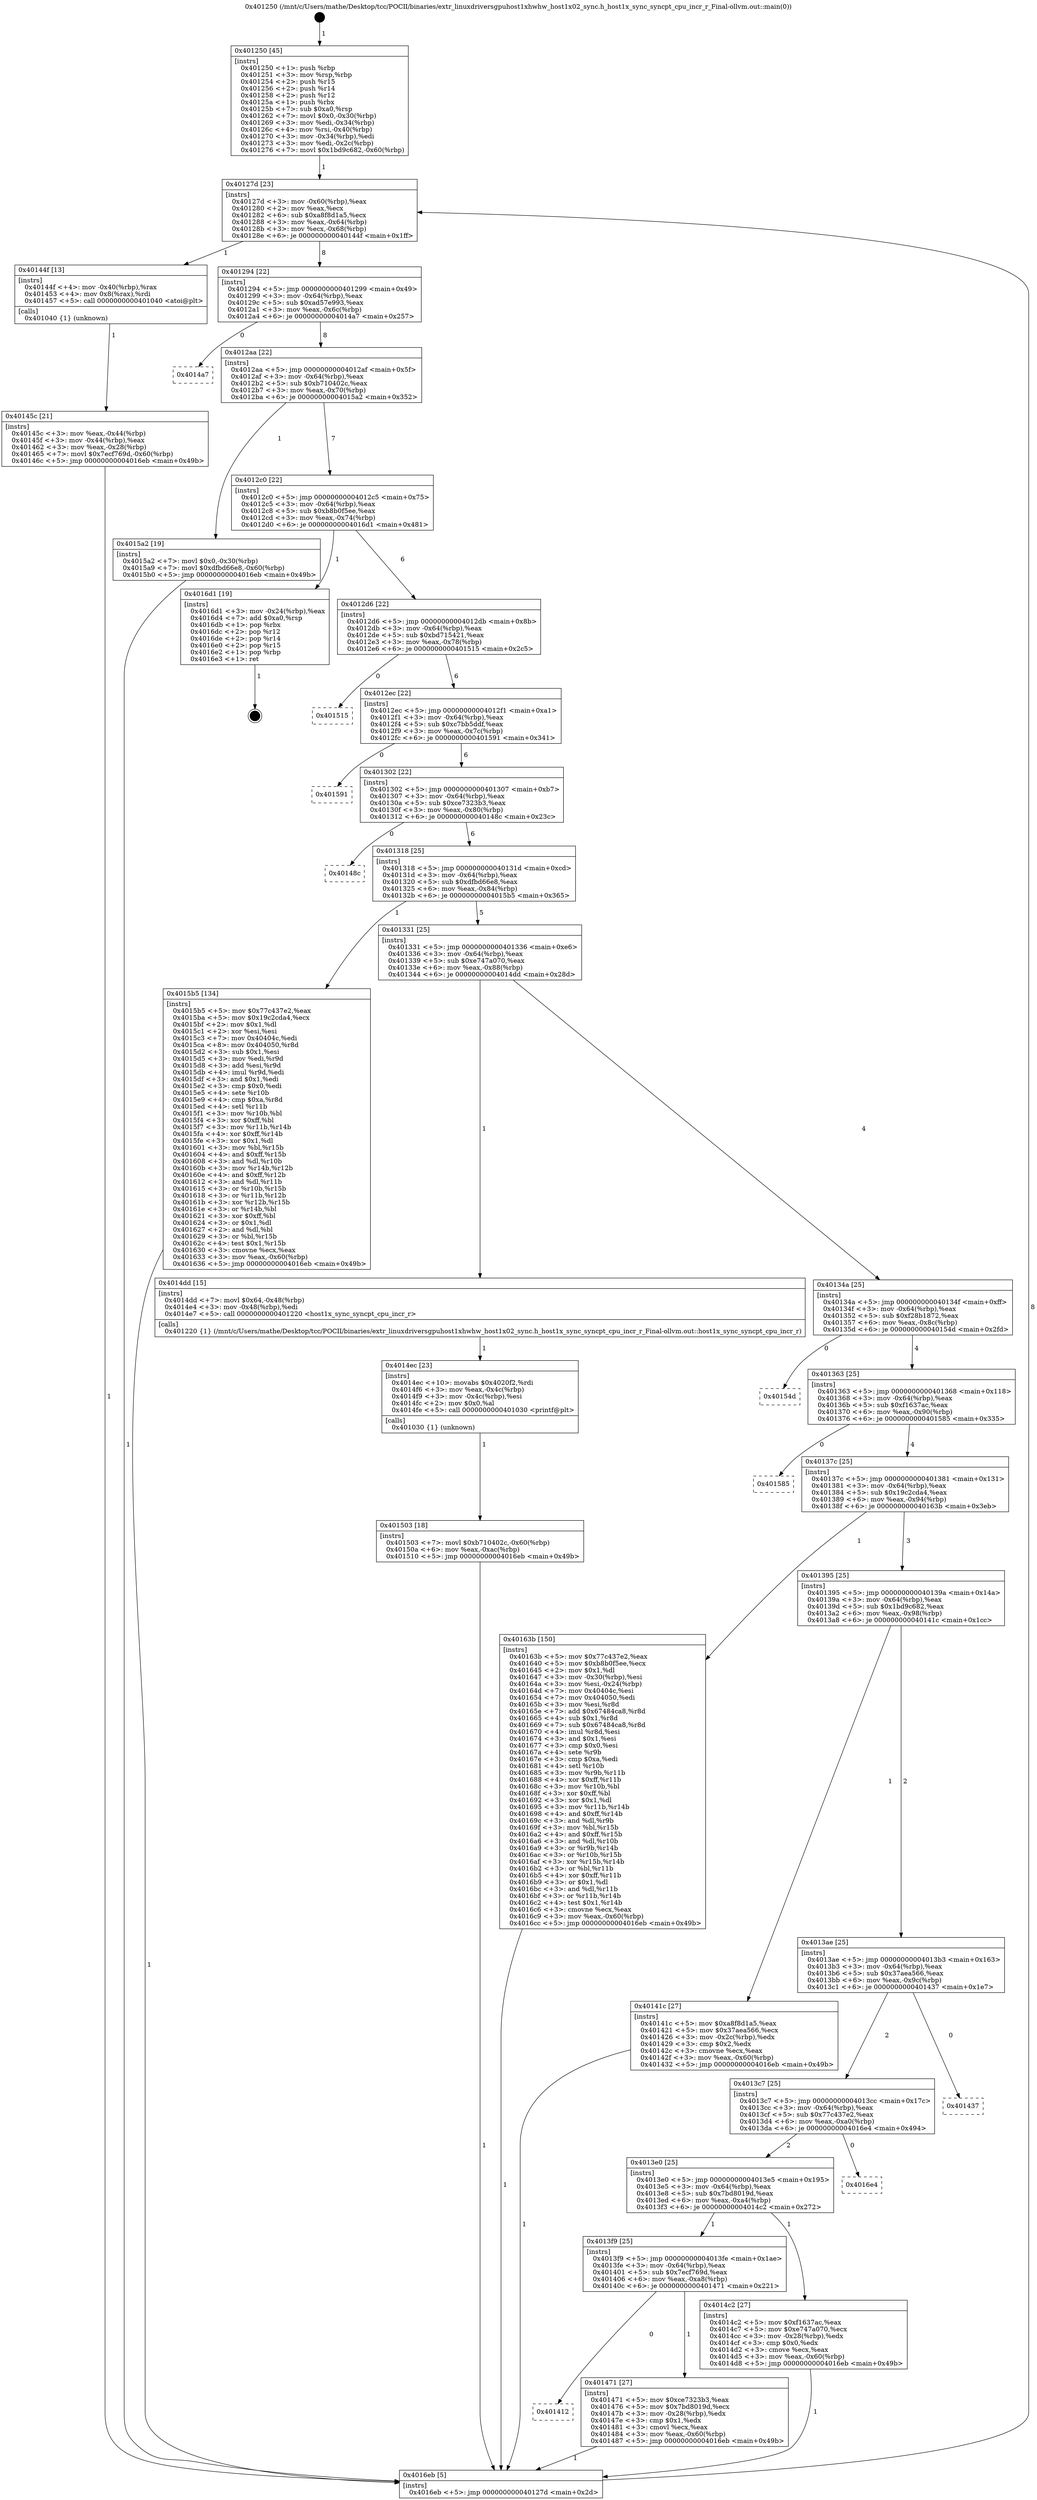 digraph "0x401250" {
  label = "0x401250 (/mnt/c/Users/mathe/Desktop/tcc/POCII/binaries/extr_linuxdriversgpuhost1xhwhw_host1x02_sync.h_host1x_sync_syncpt_cpu_incr_r_Final-ollvm.out::main(0))"
  labelloc = "t"
  node[shape=record]

  Entry [label="",width=0.3,height=0.3,shape=circle,fillcolor=black,style=filled]
  "0x40127d" [label="{
     0x40127d [23]\l
     | [instrs]\l
     &nbsp;&nbsp;0x40127d \<+3\>: mov -0x60(%rbp),%eax\l
     &nbsp;&nbsp;0x401280 \<+2\>: mov %eax,%ecx\l
     &nbsp;&nbsp;0x401282 \<+6\>: sub $0xa8f8d1a5,%ecx\l
     &nbsp;&nbsp;0x401288 \<+3\>: mov %eax,-0x64(%rbp)\l
     &nbsp;&nbsp;0x40128b \<+3\>: mov %ecx,-0x68(%rbp)\l
     &nbsp;&nbsp;0x40128e \<+6\>: je 000000000040144f \<main+0x1ff\>\l
  }"]
  "0x40144f" [label="{
     0x40144f [13]\l
     | [instrs]\l
     &nbsp;&nbsp;0x40144f \<+4\>: mov -0x40(%rbp),%rax\l
     &nbsp;&nbsp;0x401453 \<+4\>: mov 0x8(%rax),%rdi\l
     &nbsp;&nbsp;0x401457 \<+5\>: call 0000000000401040 \<atoi@plt\>\l
     | [calls]\l
     &nbsp;&nbsp;0x401040 \{1\} (unknown)\l
  }"]
  "0x401294" [label="{
     0x401294 [22]\l
     | [instrs]\l
     &nbsp;&nbsp;0x401294 \<+5\>: jmp 0000000000401299 \<main+0x49\>\l
     &nbsp;&nbsp;0x401299 \<+3\>: mov -0x64(%rbp),%eax\l
     &nbsp;&nbsp;0x40129c \<+5\>: sub $0xad57e993,%eax\l
     &nbsp;&nbsp;0x4012a1 \<+3\>: mov %eax,-0x6c(%rbp)\l
     &nbsp;&nbsp;0x4012a4 \<+6\>: je 00000000004014a7 \<main+0x257\>\l
  }"]
  Exit [label="",width=0.3,height=0.3,shape=circle,fillcolor=black,style=filled,peripheries=2]
  "0x4014a7" [label="{
     0x4014a7\l
  }", style=dashed]
  "0x4012aa" [label="{
     0x4012aa [22]\l
     | [instrs]\l
     &nbsp;&nbsp;0x4012aa \<+5\>: jmp 00000000004012af \<main+0x5f\>\l
     &nbsp;&nbsp;0x4012af \<+3\>: mov -0x64(%rbp),%eax\l
     &nbsp;&nbsp;0x4012b2 \<+5\>: sub $0xb710402c,%eax\l
     &nbsp;&nbsp;0x4012b7 \<+3\>: mov %eax,-0x70(%rbp)\l
     &nbsp;&nbsp;0x4012ba \<+6\>: je 00000000004015a2 \<main+0x352\>\l
  }"]
  "0x401503" [label="{
     0x401503 [18]\l
     | [instrs]\l
     &nbsp;&nbsp;0x401503 \<+7\>: movl $0xb710402c,-0x60(%rbp)\l
     &nbsp;&nbsp;0x40150a \<+6\>: mov %eax,-0xac(%rbp)\l
     &nbsp;&nbsp;0x401510 \<+5\>: jmp 00000000004016eb \<main+0x49b\>\l
  }"]
  "0x4015a2" [label="{
     0x4015a2 [19]\l
     | [instrs]\l
     &nbsp;&nbsp;0x4015a2 \<+7\>: movl $0x0,-0x30(%rbp)\l
     &nbsp;&nbsp;0x4015a9 \<+7\>: movl $0xdfbd66e8,-0x60(%rbp)\l
     &nbsp;&nbsp;0x4015b0 \<+5\>: jmp 00000000004016eb \<main+0x49b\>\l
  }"]
  "0x4012c0" [label="{
     0x4012c0 [22]\l
     | [instrs]\l
     &nbsp;&nbsp;0x4012c0 \<+5\>: jmp 00000000004012c5 \<main+0x75\>\l
     &nbsp;&nbsp;0x4012c5 \<+3\>: mov -0x64(%rbp),%eax\l
     &nbsp;&nbsp;0x4012c8 \<+5\>: sub $0xb8b0f5ee,%eax\l
     &nbsp;&nbsp;0x4012cd \<+3\>: mov %eax,-0x74(%rbp)\l
     &nbsp;&nbsp;0x4012d0 \<+6\>: je 00000000004016d1 \<main+0x481\>\l
  }"]
  "0x4014ec" [label="{
     0x4014ec [23]\l
     | [instrs]\l
     &nbsp;&nbsp;0x4014ec \<+10\>: movabs $0x4020f2,%rdi\l
     &nbsp;&nbsp;0x4014f6 \<+3\>: mov %eax,-0x4c(%rbp)\l
     &nbsp;&nbsp;0x4014f9 \<+3\>: mov -0x4c(%rbp),%esi\l
     &nbsp;&nbsp;0x4014fc \<+2\>: mov $0x0,%al\l
     &nbsp;&nbsp;0x4014fe \<+5\>: call 0000000000401030 \<printf@plt\>\l
     | [calls]\l
     &nbsp;&nbsp;0x401030 \{1\} (unknown)\l
  }"]
  "0x4016d1" [label="{
     0x4016d1 [19]\l
     | [instrs]\l
     &nbsp;&nbsp;0x4016d1 \<+3\>: mov -0x24(%rbp),%eax\l
     &nbsp;&nbsp;0x4016d4 \<+7\>: add $0xa0,%rsp\l
     &nbsp;&nbsp;0x4016db \<+1\>: pop %rbx\l
     &nbsp;&nbsp;0x4016dc \<+2\>: pop %r12\l
     &nbsp;&nbsp;0x4016de \<+2\>: pop %r14\l
     &nbsp;&nbsp;0x4016e0 \<+2\>: pop %r15\l
     &nbsp;&nbsp;0x4016e2 \<+1\>: pop %rbp\l
     &nbsp;&nbsp;0x4016e3 \<+1\>: ret\l
  }"]
  "0x4012d6" [label="{
     0x4012d6 [22]\l
     | [instrs]\l
     &nbsp;&nbsp;0x4012d6 \<+5\>: jmp 00000000004012db \<main+0x8b\>\l
     &nbsp;&nbsp;0x4012db \<+3\>: mov -0x64(%rbp),%eax\l
     &nbsp;&nbsp;0x4012de \<+5\>: sub $0xbd715421,%eax\l
     &nbsp;&nbsp;0x4012e3 \<+3\>: mov %eax,-0x78(%rbp)\l
     &nbsp;&nbsp;0x4012e6 \<+6\>: je 0000000000401515 \<main+0x2c5\>\l
  }"]
  "0x401412" [label="{
     0x401412\l
  }", style=dashed]
  "0x401515" [label="{
     0x401515\l
  }", style=dashed]
  "0x4012ec" [label="{
     0x4012ec [22]\l
     | [instrs]\l
     &nbsp;&nbsp;0x4012ec \<+5\>: jmp 00000000004012f1 \<main+0xa1\>\l
     &nbsp;&nbsp;0x4012f1 \<+3\>: mov -0x64(%rbp),%eax\l
     &nbsp;&nbsp;0x4012f4 \<+5\>: sub $0xc7bb5ddf,%eax\l
     &nbsp;&nbsp;0x4012f9 \<+3\>: mov %eax,-0x7c(%rbp)\l
     &nbsp;&nbsp;0x4012fc \<+6\>: je 0000000000401591 \<main+0x341\>\l
  }"]
  "0x401471" [label="{
     0x401471 [27]\l
     | [instrs]\l
     &nbsp;&nbsp;0x401471 \<+5\>: mov $0xce7323b3,%eax\l
     &nbsp;&nbsp;0x401476 \<+5\>: mov $0x7bd8019d,%ecx\l
     &nbsp;&nbsp;0x40147b \<+3\>: mov -0x28(%rbp),%edx\l
     &nbsp;&nbsp;0x40147e \<+3\>: cmp $0x1,%edx\l
     &nbsp;&nbsp;0x401481 \<+3\>: cmovl %ecx,%eax\l
     &nbsp;&nbsp;0x401484 \<+3\>: mov %eax,-0x60(%rbp)\l
     &nbsp;&nbsp;0x401487 \<+5\>: jmp 00000000004016eb \<main+0x49b\>\l
  }"]
  "0x401591" [label="{
     0x401591\l
  }", style=dashed]
  "0x401302" [label="{
     0x401302 [22]\l
     | [instrs]\l
     &nbsp;&nbsp;0x401302 \<+5\>: jmp 0000000000401307 \<main+0xb7\>\l
     &nbsp;&nbsp;0x401307 \<+3\>: mov -0x64(%rbp),%eax\l
     &nbsp;&nbsp;0x40130a \<+5\>: sub $0xce7323b3,%eax\l
     &nbsp;&nbsp;0x40130f \<+3\>: mov %eax,-0x80(%rbp)\l
     &nbsp;&nbsp;0x401312 \<+6\>: je 000000000040148c \<main+0x23c\>\l
  }"]
  "0x4013f9" [label="{
     0x4013f9 [25]\l
     | [instrs]\l
     &nbsp;&nbsp;0x4013f9 \<+5\>: jmp 00000000004013fe \<main+0x1ae\>\l
     &nbsp;&nbsp;0x4013fe \<+3\>: mov -0x64(%rbp),%eax\l
     &nbsp;&nbsp;0x401401 \<+5\>: sub $0x7ecf769d,%eax\l
     &nbsp;&nbsp;0x401406 \<+6\>: mov %eax,-0xa8(%rbp)\l
     &nbsp;&nbsp;0x40140c \<+6\>: je 0000000000401471 \<main+0x221\>\l
  }"]
  "0x40148c" [label="{
     0x40148c\l
  }", style=dashed]
  "0x401318" [label="{
     0x401318 [25]\l
     | [instrs]\l
     &nbsp;&nbsp;0x401318 \<+5\>: jmp 000000000040131d \<main+0xcd\>\l
     &nbsp;&nbsp;0x40131d \<+3\>: mov -0x64(%rbp),%eax\l
     &nbsp;&nbsp;0x401320 \<+5\>: sub $0xdfbd66e8,%eax\l
     &nbsp;&nbsp;0x401325 \<+6\>: mov %eax,-0x84(%rbp)\l
     &nbsp;&nbsp;0x40132b \<+6\>: je 00000000004015b5 \<main+0x365\>\l
  }"]
  "0x4014c2" [label="{
     0x4014c2 [27]\l
     | [instrs]\l
     &nbsp;&nbsp;0x4014c2 \<+5\>: mov $0xf1637ac,%eax\l
     &nbsp;&nbsp;0x4014c7 \<+5\>: mov $0xe747a070,%ecx\l
     &nbsp;&nbsp;0x4014cc \<+3\>: mov -0x28(%rbp),%edx\l
     &nbsp;&nbsp;0x4014cf \<+3\>: cmp $0x0,%edx\l
     &nbsp;&nbsp;0x4014d2 \<+3\>: cmove %ecx,%eax\l
     &nbsp;&nbsp;0x4014d5 \<+3\>: mov %eax,-0x60(%rbp)\l
     &nbsp;&nbsp;0x4014d8 \<+5\>: jmp 00000000004016eb \<main+0x49b\>\l
  }"]
  "0x4015b5" [label="{
     0x4015b5 [134]\l
     | [instrs]\l
     &nbsp;&nbsp;0x4015b5 \<+5\>: mov $0x77c437e2,%eax\l
     &nbsp;&nbsp;0x4015ba \<+5\>: mov $0x19c2cda4,%ecx\l
     &nbsp;&nbsp;0x4015bf \<+2\>: mov $0x1,%dl\l
     &nbsp;&nbsp;0x4015c1 \<+2\>: xor %esi,%esi\l
     &nbsp;&nbsp;0x4015c3 \<+7\>: mov 0x40404c,%edi\l
     &nbsp;&nbsp;0x4015ca \<+8\>: mov 0x404050,%r8d\l
     &nbsp;&nbsp;0x4015d2 \<+3\>: sub $0x1,%esi\l
     &nbsp;&nbsp;0x4015d5 \<+3\>: mov %edi,%r9d\l
     &nbsp;&nbsp;0x4015d8 \<+3\>: add %esi,%r9d\l
     &nbsp;&nbsp;0x4015db \<+4\>: imul %r9d,%edi\l
     &nbsp;&nbsp;0x4015df \<+3\>: and $0x1,%edi\l
     &nbsp;&nbsp;0x4015e2 \<+3\>: cmp $0x0,%edi\l
     &nbsp;&nbsp;0x4015e5 \<+4\>: sete %r10b\l
     &nbsp;&nbsp;0x4015e9 \<+4\>: cmp $0xa,%r8d\l
     &nbsp;&nbsp;0x4015ed \<+4\>: setl %r11b\l
     &nbsp;&nbsp;0x4015f1 \<+3\>: mov %r10b,%bl\l
     &nbsp;&nbsp;0x4015f4 \<+3\>: xor $0xff,%bl\l
     &nbsp;&nbsp;0x4015f7 \<+3\>: mov %r11b,%r14b\l
     &nbsp;&nbsp;0x4015fa \<+4\>: xor $0xff,%r14b\l
     &nbsp;&nbsp;0x4015fe \<+3\>: xor $0x1,%dl\l
     &nbsp;&nbsp;0x401601 \<+3\>: mov %bl,%r15b\l
     &nbsp;&nbsp;0x401604 \<+4\>: and $0xff,%r15b\l
     &nbsp;&nbsp;0x401608 \<+3\>: and %dl,%r10b\l
     &nbsp;&nbsp;0x40160b \<+3\>: mov %r14b,%r12b\l
     &nbsp;&nbsp;0x40160e \<+4\>: and $0xff,%r12b\l
     &nbsp;&nbsp;0x401612 \<+3\>: and %dl,%r11b\l
     &nbsp;&nbsp;0x401615 \<+3\>: or %r10b,%r15b\l
     &nbsp;&nbsp;0x401618 \<+3\>: or %r11b,%r12b\l
     &nbsp;&nbsp;0x40161b \<+3\>: xor %r12b,%r15b\l
     &nbsp;&nbsp;0x40161e \<+3\>: or %r14b,%bl\l
     &nbsp;&nbsp;0x401621 \<+3\>: xor $0xff,%bl\l
     &nbsp;&nbsp;0x401624 \<+3\>: or $0x1,%dl\l
     &nbsp;&nbsp;0x401627 \<+2\>: and %dl,%bl\l
     &nbsp;&nbsp;0x401629 \<+3\>: or %bl,%r15b\l
     &nbsp;&nbsp;0x40162c \<+4\>: test $0x1,%r15b\l
     &nbsp;&nbsp;0x401630 \<+3\>: cmovne %ecx,%eax\l
     &nbsp;&nbsp;0x401633 \<+3\>: mov %eax,-0x60(%rbp)\l
     &nbsp;&nbsp;0x401636 \<+5\>: jmp 00000000004016eb \<main+0x49b\>\l
  }"]
  "0x401331" [label="{
     0x401331 [25]\l
     | [instrs]\l
     &nbsp;&nbsp;0x401331 \<+5\>: jmp 0000000000401336 \<main+0xe6\>\l
     &nbsp;&nbsp;0x401336 \<+3\>: mov -0x64(%rbp),%eax\l
     &nbsp;&nbsp;0x401339 \<+5\>: sub $0xe747a070,%eax\l
     &nbsp;&nbsp;0x40133e \<+6\>: mov %eax,-0x88(%rbp)\l
     &nbsp;&nbsp;0x401344 \<+6\>: je 00000000004014dd \<main+0x28d\>\l
  }"]
  "0x4013e0" [label="{
     0x4013e0 [25]\l
     | [instrs]\l
     &nbsp;&nbsp;0x4013e0 \<+5\>: jmp 00000000004013e5 \<main+0x195\>\l
     &nbsp;&nbsp;0x4013e5 \<+3\>: mov -0x64(%rbp),%eax\l
     &nbsp;&nbsp;0x4013e8 \<+5\>: sub $0x7bd8019d,%eax\l
     &nbsp;&nbsp;0x4013ed \<+6\>: mov %eax,-0xa4(%rbp)\l
     &nbsp;&nbsp;0x4013f3 \<+6\>: je 00000000004014c2 \<main+0x272\>\l
  }"]
  "0x4014dd" [label="{
     0x4014dd [15]\l
     | [instrs]\l
     &nbsp;&nbsp;0x4014dd \<+7\>: movl $0x64,-0x48(%rbp)\l
     &nbsp;&nbsp;0x4014e4 \<+3\>: mov -0x48(%rbp),%edi\l
     &nbsp;&nbsp;0x4014e7 \<+5\>: call 0000000000401220 \<host1x_sync_syncpt_cpu_incr_r\>\l
     | [calls]\l
     &nbsp;&nbsp;0x401220 \{1\} (/mnt/c/Users/mathe/Desktop/tcc/POCII/binaries/extr_linuxdriversgpuhost1xhwhw_host1x02_sync.h_host1x_sync_syncpt_cpu_incr_r_Final-ollvm.out::host1x_sync_syncpt_cpu_incr_r)\l
  }"]
  "0x40134a" [label="{
     0x40134a [25]\l
     | [instrs]\l
     &nbsp;&nbsp;0x40134a \<+5\>: jmp 000000000040134f \<main+0xff\>\l
     &nbsp;&nbsp;0x40134f \<+3\>: mov -0x64(%rbp),%eax\l
     &nbsp;&nbsp;0x401352 \<+5\>: sub $0xf28b1872,%eax\l
     &nbsp;&nbsp;0x401357 \<+6\>: mov %eax,-0x8c(%rbp)\l
     &nbsp;&nbsp;0x40135d \<+6\>: je 000000000040154d \<main+0x2fd\>\l
  }"]
  "0x4016e4" [label="{
     0x4016e4\l
  }", style=dashed]
  "0x40154d" [label="{
     0x40154d\l
  }", style=dashed]
  "0x401363" [label="{
     0x401363 [25]\l
     | [instrs]\l
     &nbsp;&nbsp;0x401363 \<+5\>: jmp 0000000000401368 \<main+0x118\>\l
     &nbsp;&nbsp;0x401368 \<+3\>: mov -0x64(%rbp),%eax\l
     &nbsp;&nbsp;0x40136b \<+5\>: sub $0xf1637ac,%eax\l
     &nbsp;&nbsp;0x401370 \<+6\>: mov %eax,-0x90(%rbp)\l
     &nbsp;&nbsp;0x401376 \<+6\>: je 0000000000401585 \<main+0x335\>\l
  }"]
  "0x4013c7" [label="{
     0x4013c7 [25]\l
     | [instrs]\l
     &nbsp;&nbsp;0x4013c7 \<+5\>: jmp 00000000004013cc \<main+0x17c\>\l
     &nbsp;&nbsp;0x4013cc \<+3\>: mov -0x64(%rbp),%eax\l
     &nbsp;&nbsp;0x4013cf \<+5\>: sub $0x77c437e2,%eax\l
     &nbsp;&nbsp;0x4013d4 \<+6\>: mov %eax,-0xa0(%rbp)\l
     &nbsp;&nbsp;0x4013da \<+6\>: je 00000000004016e4 \<main+0x494\>\l
  }"]
  "0x401585" [label="{
     0x401585\l
  }", style=dashed]
  "0x40137c" [label="{
     0x40137c [25]\l
     | [instrs]\l
     &nbsp;&nbsp;0x40137c \<+5\>: jmp 0000000000401381 \<main+0x131\>\l
     &nbsp;&nbsp;0x401381 \<+3\>: mov -0x64(%rbp),%eax\l
     &nbsp;&nbsp;0x401384 \<+5\>: sub $0x19c2cda4,%eax\l
     &nbsp;&nbsp;0x401389 \<+6\>: mov %eax,-0x94(%rbp)\l
     &nbsp;&nbsp;0x40138f \<+6\>: je 000000000040163b \<main+0x3eb\>\l
  }"]
  "0x401437" [label="{
     0x401437\l
  }", style=dashed]
  "0x40163b" [label="{
     0x40163b [150]\l
     | [instrs]\l
     &nbsp;&nbsp;0x40163b \<+5\>: mov $0x77c437e2,%eax\l
     &nbsp;&nbsp;0x401640 \<+5\>: mov $0xb8b0f5ee,%ecx\l
     &nbsp;&nbsp;0x401645 \<+2\>: mov $0x1,%dl\l
     &nbsp;&nbsp;0x401647 \<+3\>: mov -0x30(%rbp),%esi\l
     &nbsp;&nbsp;0x40164a \<+3\>: mov %esi,-0x24(%rbp)\l
     &nbsp;&nbsp;0x40164d \<+7\>: mov 0x40404c,%esi\l
     &nbsp;&nbsp;0x401654 \<+7\>: mov 0x404050,%edi\l
     &nbsp;&nbsp;0x40165b \<+3\>: mov %esi,%r8d\l
     &nbsp;&nbsp;0x40165e \<+7\>: add $0x67484ca8,%r8d\l
     &nbsp;&nbsp;0x401665 \<+4\>: sub $0x1,%r8d\l
     &nbsp;&nbsp;0x401669 \<+7\>: sub $0x67484ca8,%r8d\l
     &nbsp;&nbsp;0x401670 \<+4\>: imul %r8d,%esi\l
     &nbsp;&nbsp;0x401674 \<+3\>: and $0x1,%esi\l
     &nbsp;&nbsp;0x401677 \<+3\>: cmp $0x0,%esi\l
     &nbsp;&nbsp;0x40167a \<+4\>: sete %r9b\l
     &nbsp;&nbsp;0x40167e \<+3\>: cmp $0xa,%edi\l
     &nbsp;&nbsp;0x401681 \<+4\>: setl %r10b\l
     &nbsp;&nbsp;0x401685 \<+3\>: mov %r9b,%r11b\l
     &nbsp;&nbsp;0x401688 \<+4\>: xor $0xff,%r11b\l
     &nbsp;&nbsp;0x40168c \<+3\>: mov %r10b,%bl\l
     &nbsp;&nbsp;0x40168f \<+3\>: xor $0xff,%bl\l
     &nbsp;&nbsp;0x401692 \<+3\>: xor $0x1,%dl\l
     &nbsp;&nbsp;0x401695 \<+3\>: mov %r11b,%r14b\l
     &nbsp;&nbsp;0x401698 \<+4\>: and $0xff,%r14b\l
     &nbsp;&nbsp;0x40169c \<+3\>: and %dl,%r9b\l
     &nbsp;&nbsp;0x40169f \<+3\>: mov %bl,%r15b\l
     &nbsp;&nbsp;0x4016a2 \<+4\>: and $0xff,%r15b\l
     &nbsp;&nbsp;0x4016a6 \<+3\>: and %dl,%r10b\l
     &nbsp;&nbsp;0x4016a9 \<+3\>: or %r9b,%r14b\l
     &nbsp;&nbsp;0x4016ac \<+3\>: or %r10b,%r15b\l
     &nbsp;&nbsp;0x4016af \<+3\>: xor %r15b,%r14b\l
     &nbsp;&nbsp;0x4016b2 \<+3\>: or %bl,%r11b\l
     &nbsp;&nbsp;0x4016b5 \<+4\>: xor $0xff,%r11b\l
     &nbsp;&nbsp;0x4016b9 \<+3\>: or $0x1,%dl\l
     &nbsp;&nbsp;0x4016bc \<+3\>: and %dl,%r11b\l
     &nbsp;&nbsp;0x4016bf \<+3\>: or %r11b,%r14b\l
     &nbsp;&nbsp;0x4016c2 \<+4\>: test $0x1,%r14b\l
     &nbsp;&nbsp;0x4016c6 \<+3\>: cmovne %ecx,%eax\l
     &nbsp;&nbsp;0x4016c9 \<+3\>: mov %eax,-0x60(%rbp)\l
     &nbsp;&nbsp;0x4016cc \<+5\>: jmp 00000000004016eb \<main+0x49b\>\l
  }"]
  "0x401395" [label="{
     0x401395 [25]\l
     | [instrs]\l
     &nbsp;&nbsp;0x401395 \<+5\>: jmp 000000000040139a \<main+0x14a\>\l
     &nbsp;&nbsp;0x40139a \<+3\>: mov -0x64(%rbp),%eax\l
     &nbsp;&nbsp;0x40139d \<+5\>: sub $0x1bd9c682,%eax\l
     &nbsp;&nbsp;0x4013a2 \<+6\>: mov %eax,-0x98(%rbp)\l
     &nbsp;&nbsp;0x4013a8 \<+6\>: je 000000000040141c \<main+0x1cc\>\l
  }"]
  "0x40145c" [label="{
     0x40145c [21]\l
     | [instrs]\l
     &nbsp;&nbsp;0x40145c \<+3\>: mov %eax,-0x44(%rbp)\l
     &nbsp;&nbsp;0x40145f \<+3\>: mov -0x44(%rbp),%eax\l
     &nbsp;&nbsp;0x401462 \<+3\>: mov %eax,-0x28(%rbp)\l
     &nbsp;&nbsp;0x401465 \<+7\>: movl $0x7ecf769d,-0x60(%rbp)\l
     &nbsp;&nbsp;0x40146c \<+5\>: jmp 00000000004016eb \<main+0x49b\>\l
  }"]
  "0x40141c" [label="{
     0x40141c [27]\l
     | [instrs]\l
     &nbsp;&nbsp;0x40141c \<+5\>: mov $0xa8f8d1a5,%eax\l
     &nbsp;&nbsp;0x401421 \<+5\>: mov $0x37aea566,%ecx\l
     &nbsp;&nbsp;0x401426 \<+3\>: mov -0x2c(%rbp),%edx\l
     &nbsp;&nbsp;0x401429 \<+3\>: cmp $0x2,%edx\l
     &nbsp;&nbsp;0x40142c \<+3\>: cmovne %ecx,%eax\l
     &nbsp;&nbsp;0x40142f \<+3\>: mov %eax,-0x60(%rbp)\l
     &nbsp;&nbsp;0x401432 \<+5\>: jmp 00000000004016eb \<main+0x49b\>\l
  }"]
  "0x4013ae" [label="{
     0x4013ae [25]\l
     | [instrs]\l
     &nbsp;&nbsp;0x4013ae \<+5\>: jmp 00000000004013b3 \<main+0x163\>\l
     &nbsp;&nbsp;0x4013b3 \<+3\>: mov -0x64(%rbp),%eax\l
     &nbsp;&nbsp;0x4013b6 \<+5\>: sub $0x37aea566,%eax\l
     &nbsp;&nbsp;0x4013bb \<+6\>: mov %eax,-0x9c(%rbp)\l
     &nbsp;&nbsp;0x4013c1 \<+6\>: je 0000000000401437 \<main+0x1e7\>\l
  }"]
  "0x4016eb" [label="{
     0x4016eb [5]\l
     | [instrs]\l
     &nbsp;&nbsp;0x4016eb \<+5\>: jmp 000000000040127d \<main+0x2d\>\l
  }"]
  "0x401250" [label="{
     0x401250 [45]\l
     | [instrs]\l
     &nbsp;&nbsp;0x401250 \<+1\>: push %rbp\l
     &nbsp;&nbsp;0x401251 \<+3\>: mov %rsp,%rbp\l
     &nbsp;&nbsp;0x401254 \<+2\>: push %r15\l
     &nbsp;&nbsp;0x401256 \<+2\>: push %r14\l
     &nbsp;&nbsp;0x401258 \<+2\>: push %r12\l
     &nbsp;&nbsp;0x40125a \<+1\>: push %rbx\l
     &nbsp;&nbsp;0x40125b \<+7\>: sub $0xa0,%rsp\l
     &nbsp;&nbsp;0x401262 \<+7\>: movl $0x0,-0x30(%rbp)\l
     &nbsp;&nbsp;0x401269 \<+3\>: mov %edi,-0x34(%rbp)\l
     &nbsp;&nbsp;0x40126c \<+4\>: mov %rsi,-0x40(%rbp)\l
     &nbsp;&nbsp;0x401270 \<+3\>: mov -0x34(%rbp),%edi\l
     &nbsp;&nbsp;0x401273 \<+3\>: mov %edi,-0x2c(%rbp)\l
     &nbsp;&nbsp;0x401276 \<+7\>: movl $0x1bd9c682,-0x60(%rbp)\l
  }"]
  Entry -> "0x401250" [label=" 1"]
  "0x40127d" -> "0x40144f" [label=" 1"]
  "0x40127d" -> "0x401294" [label=" 8"]
  "0x4016d1" -> Exit [label=" 1"]
  "0x401294" -> "0x4014a7" [label=" 0"]
  "0x401294" -> "0x4012aa" [label=" 8"]
  "0x40163b" -> "0x4016eb" [label=" 1"]
  "0x4012aa" -> "0x4015a2" [label=" 1"]
  "0x4012aa" -> "0x4012c0" [label=" 7"]
  "0x4015b5" -> "0x4016eb" [label=" 1"]
  "0x4012c0" -> "0x4016d1" [label=" 1"]
  "0x4012c0" -> "0x4012d6" [label=" 6"]
  "0x4015a2" -> "0x4016eb" [label=" 1"]
  "0x4012d6" -> "0x401515" [label=" 0"]
  "0x4012d6" -> "0x4012ec" [label=" 6"]
  "0x401503" -> "0x4016eb" [label=" 1"]
  "0x4012ec" -> "0x401591" [label=" 0"]
  "0x4012ec" -> "0x401302" [label=" 6"]
  "0x4014ec" -> "0x401503" [label=" 1"]
  "0x401302" -> "0x40148c" [label=" 0"]
  "0x401302" -> "0x401318" [label=" 6"]
  "0x4014c2" -> "0x4016eb" [label=" 1"]
  "0x401318" -> "0x4015b5" [label=" 1"]
  "0x401318" -> "0x401331" [label=" 5"]
  "0x401471" -> "0x4016eb" [label=" 1"]
  "0x401331" -> "0x4014dd" [label=" 1"]
  "0x401331" -> "0x40134a" [label=" 4"]
  "0x4013f9" -> "0x401471" [label=" 1"]
  "0x40134a" -> "0x40154d" [label=" 0"]
  "0x40134a" -> "0x401363" [label=" 4"]
  "0x4014dd" -> "0x4014ec" [label=" 1"]
  "0x401363" -> "0x401585" [label=" 0"]
  "0x401363" -> "0x40137c" [label=" 4"]
  "0x4013e0" -> "0x4014c2" [label=" 1"]
  "0x40137c" -> "0x40163b" [label=" 1"]
  "0x40137c" -> "0x401395" [label=" 3"]
  "0x4013f9" -> "0x401412" [label=" 0"]
  "0x401395" -> "0x40141c" [label=" 1"]
  "0x401395" -> "0x4013ae" [label=" 2"]
  "0x40141c" -> "0x4016eb" [label=" 1"]
  "0x401250" -> "0x40127d" [label=" 1"]
  "0x4016eb" -> "0x40127d" [label=" 8"]
  "0x40144f" -> "0x40145c" [label=" 1"]
  "0x40145c" -> "0x4016eb" [label=" 1"]
  "0x4013c7" -> "0x4013e0" [label=" 2"]
  "0x4013ae" -> "0x401437" [label=" 0"]
  "0x4013ae" -> "0x4013c7" [label=" 2"]
  "0x4013e0" -> "0x4013f9" [label=" 1"]
  "0x4013c7" -> "0x4016e4" [label=" 0"]
}
